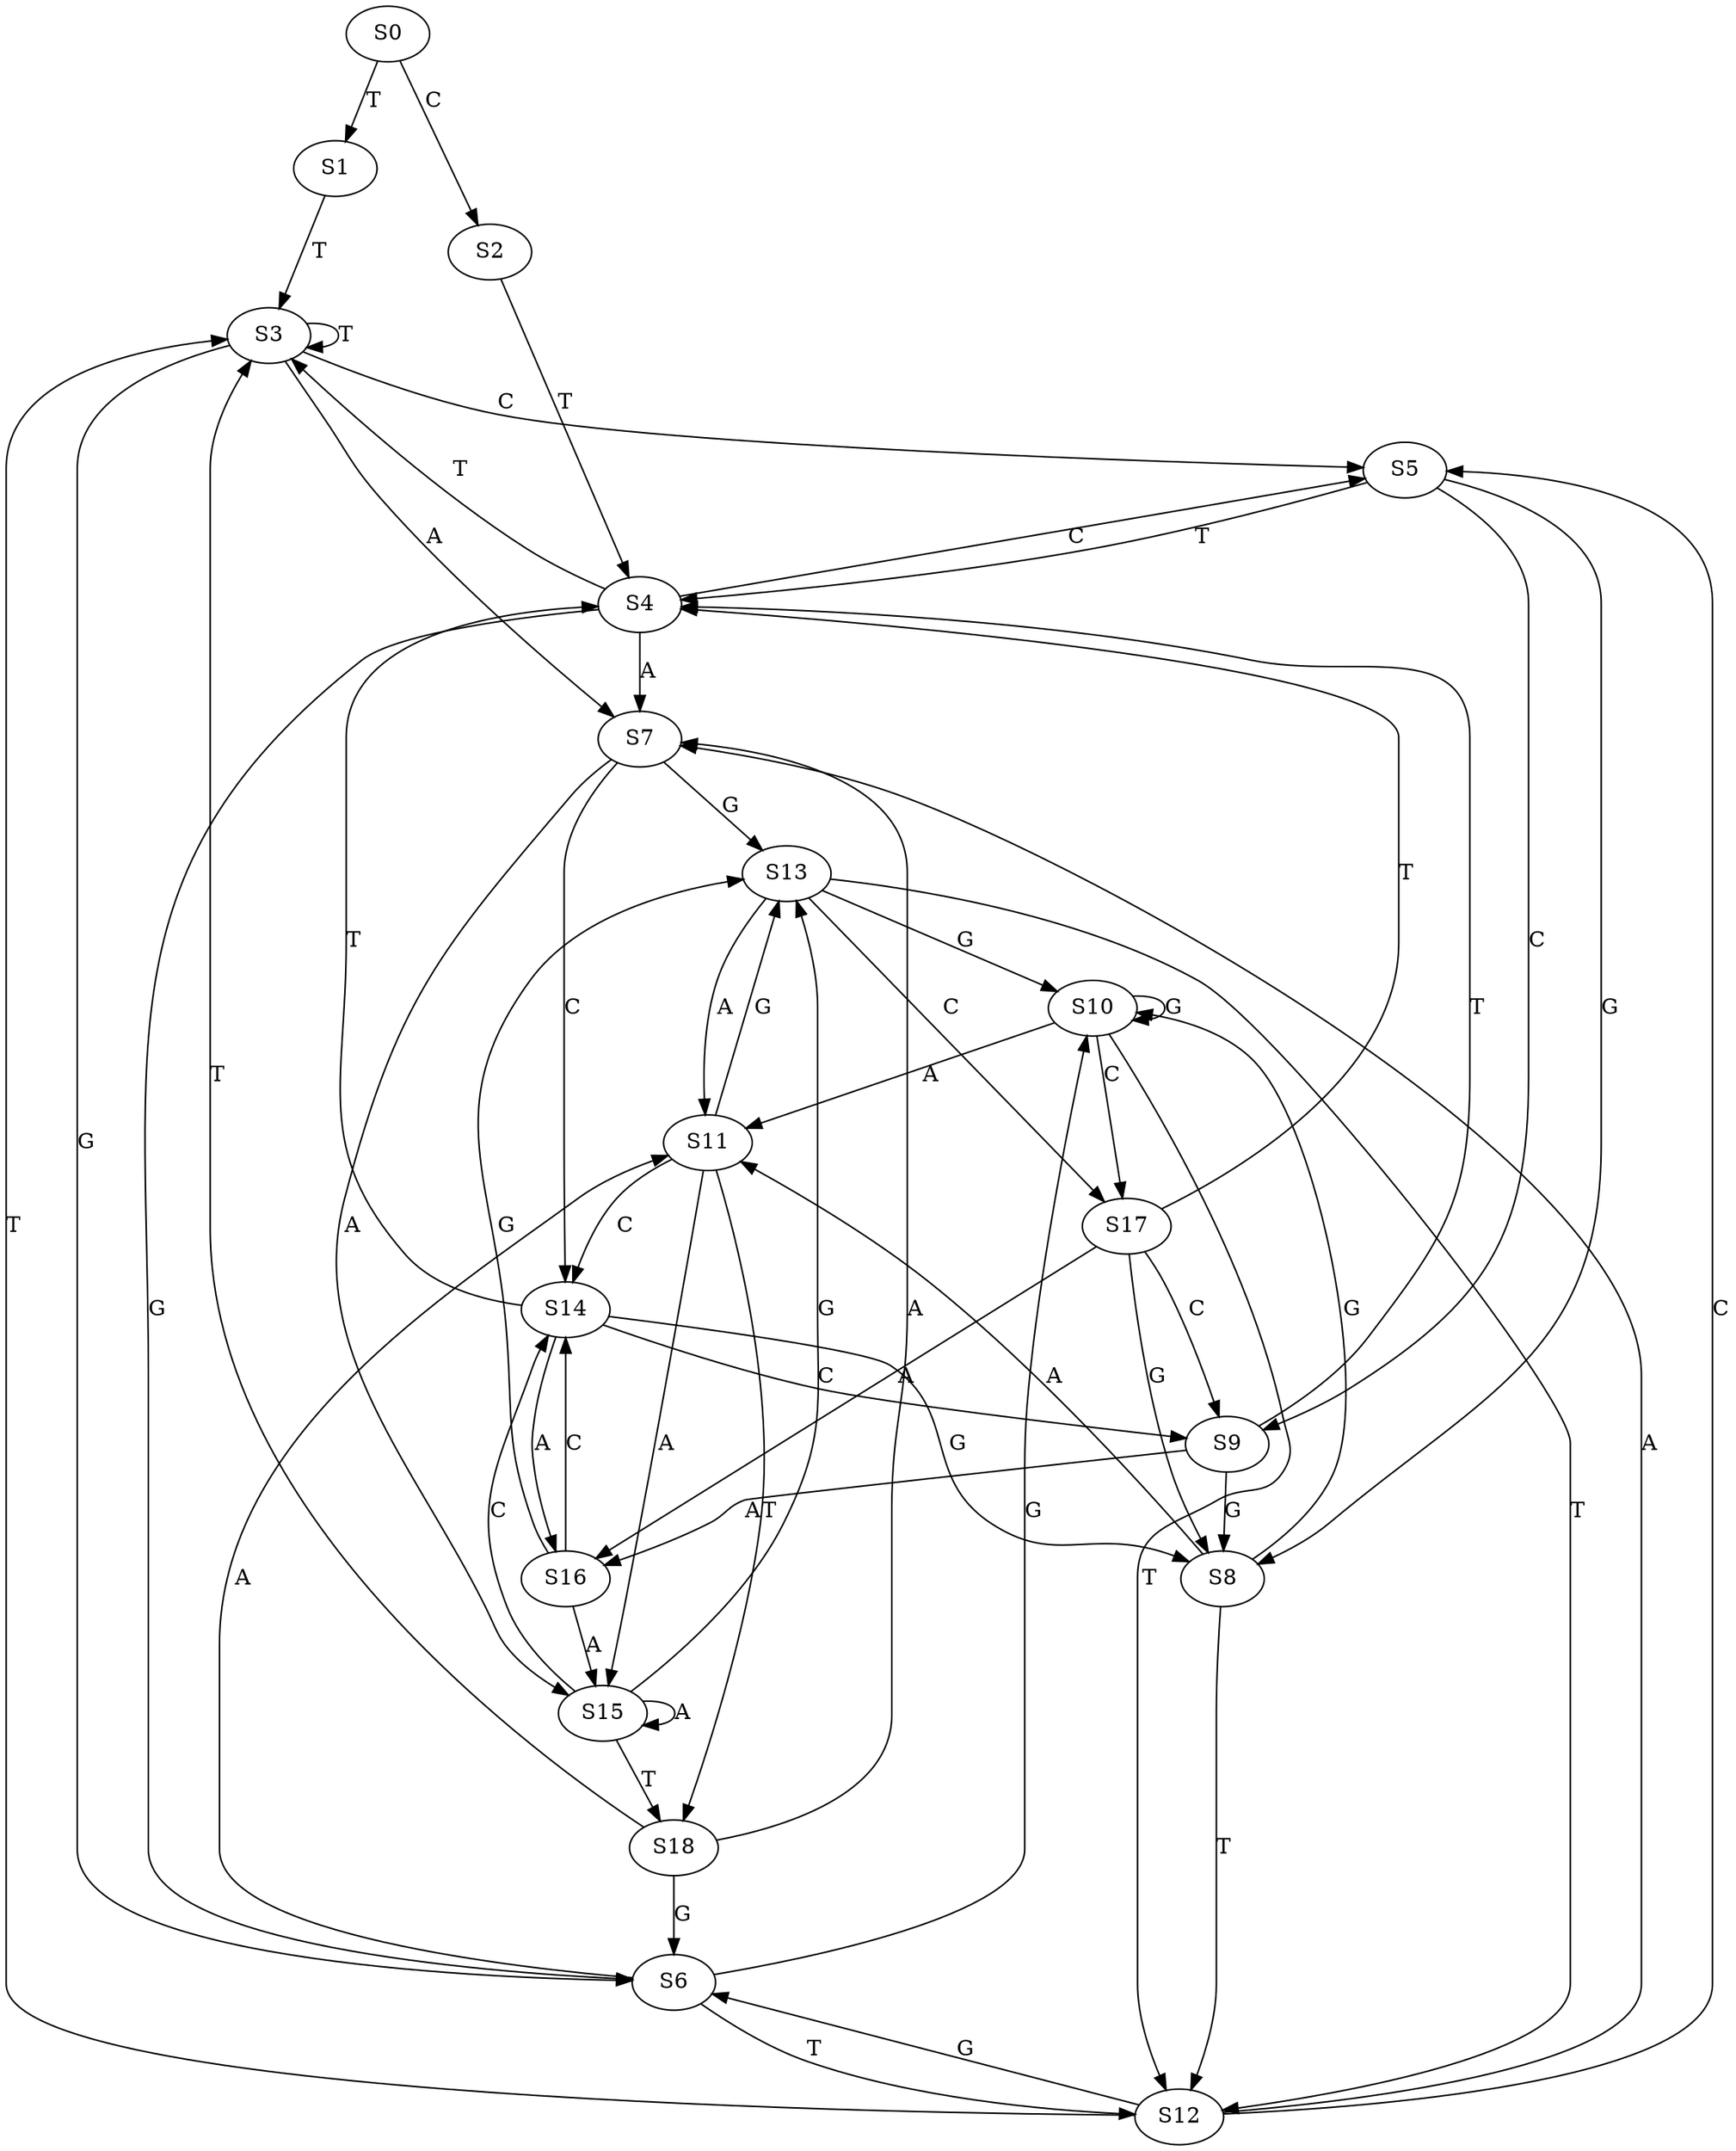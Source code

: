 strict digraph  {
	S0 -> S1 [ label = T ];
	S0 -> S2 [ label = C ];
	S1 -> S3 [ label = T ];
	S2 -> S4 [ label = T ];
	S3 -> S5 [ label = C ];
	S3 -> S6 [ label = G ];
	S3 -> S7 [ label = A ];
	S3 -> S3 [ label = T ];
	S4 -> S5 [ label = C ];
	S4 -> S3 [ label = T ];
	S4 -> S7 [ label = A ];
	S4 -> S6 [ label = G ];
	S5 -> S8 [ label = G ];
	S5 -> S4 [ label = T ];
	S5 -> S9 [ label = C ];
	S6 -> S10 [ label = G ];
	S6 -> S11 [ label = A ];
	S6 -> S12 [ label = T ];
	S7 -> S13 [ label = G ];
	S7 -> S14 [ label = C ];
	S7 -> S15 [ label = A ];
	S8 -> S12 [ label = T ];
	S8 -> S11 [ label = A ];
	S8 -> S10 [ label = G ];
	S9 -> S8 [ label = G ];
	S9 -> S16 [ label = A ];
	S9 -> S4 [ label = T ];
	S10 -> S17 [ label = C ];
	S10 -> S12 [ label = T ];
	S10 -> S11 [ label = A ];
	S10 -> S10 [ label = G ];
	S11 -> S18 [ label = T ];
	S11 -> S13 [ label = G ];
	S11 -> S15 [ label = A ];
	S11 -> S14 [ label = C ];
	S12 -> S7 [ label = A ];
	S12 -> S5 [ label = C ];
	S12 -> S6 [ label = G ];
	S12 -> S3 [ label = T ];
	S13 -> S12 [ label = T ];
	S13 -> S10 [ label = G ];
	S13 -> S11 [ label = A ];
	S13 -> S17 [ label = C ];
	S14 -> S16 [ label = A ];
	S14 -> S9 [ label = C ];
	S14 -> S4 [ label = T ];
	S14 -> S8 [ label = G ];
	S15 -> S13 [ label = G ];
	S15 -> S18 [ label = T ];
	S15 -> S15 [ label = A ];
	S15 -> S14 [ label = C ];
	S16 -> S13 [ label = G ];
	S16 -> S14 [ label = C ];
	S16 -> S15 [ label = A ];
	S17 -> S4 [ label = T ];
	S17 -> S8 [ label = G ];
	S17 -> S16 [ label = A ];
	S17 -> S9 [ label = C ];
	S18 -> S3 [ label = T ];
	S18 -> S7 [ label = A ];
	S18 -> S6 [ label = G ];
}
